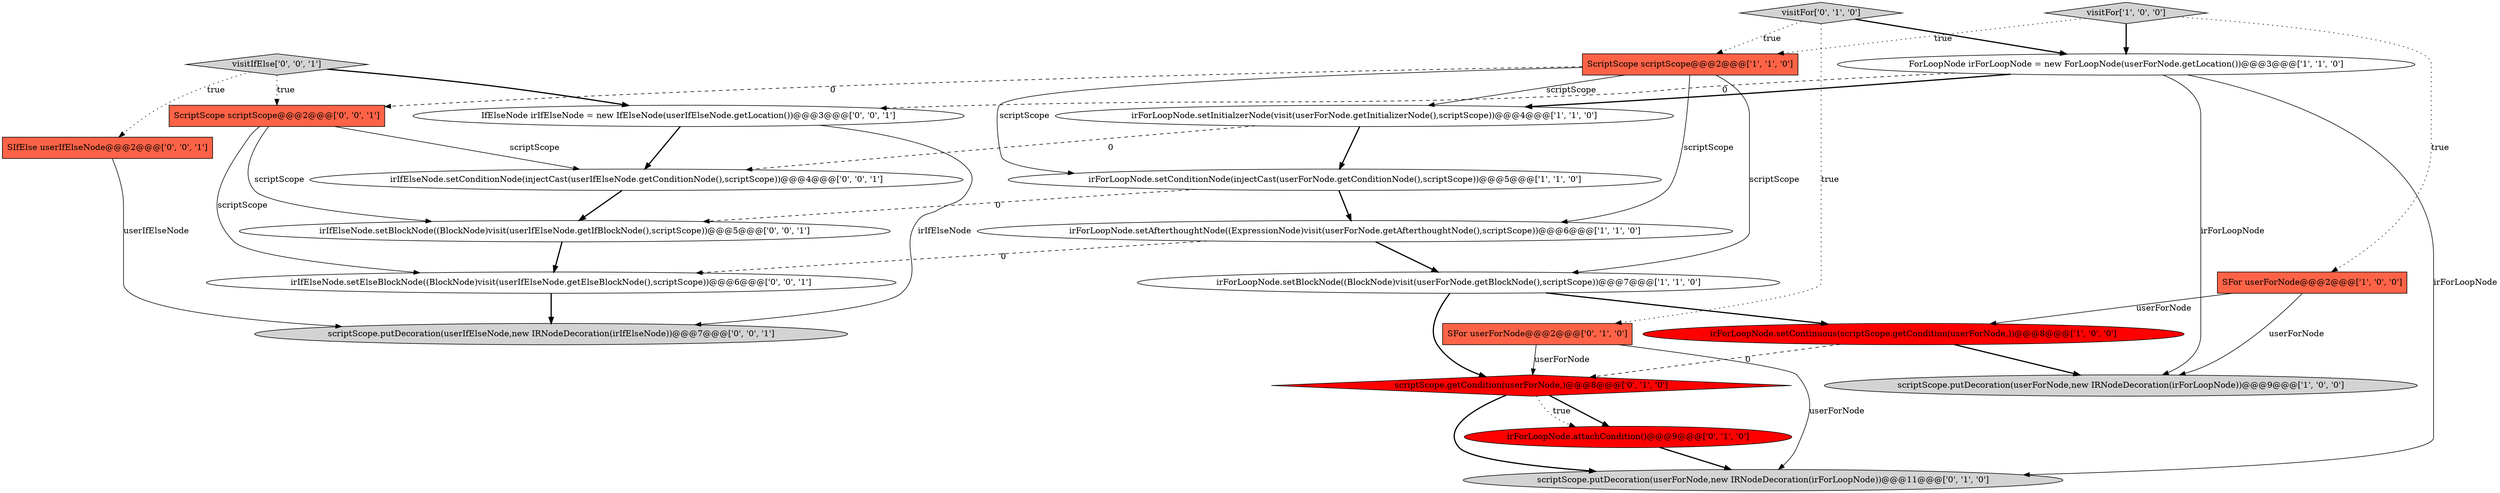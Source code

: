 digraph {
5 [style = filled, label = "irForLoopNode.setContinuous(scriptScope.getCondition(userForNode,))@@@8@@@['1', '0', '0']", fillcolor = red, shape = ellipse image = "AAA1AAABBB1BBB"];
2 [style = filled, label = "scriptScope.putDecoration(userForNode,new IRNodeDecoration(irForLoopNode))@@@9@@@['1', '0', '0']", fillcolor = lightgray, shape = ellipse image = "AAA0AAABBB1BBB"];
9 [style = filled, label = "irForLoopNode.setBlockNode((BlockNode)visit(userForNode.getBlockNode(),scriptScope))@@@7@@@['1', '1', '0']", fillcolor = white, shape = ellipse image = "AAA0AAABBB1BBB"];
17 [style = filled, label = "irIfElseNode.setConditionNode(injectCast(userIfElseNode.getConditionNode(),scriptScope))@@@4@@@['0', '0', '1']", fillcolor = white, shape = ellipse image = "AAA0AAABBB3BBB"];
8 [style = filled, label = "irForLoopNode.setConditionNode(injectCast(userForNode.getConditionNode(),scriptScope))@@@5@@@['1', '1', '0']", fillcolor = white, shape = ellipse image = "AAA0AAABBB1BBB"];
18 [style = filled, label = "visitIfElse['0', '0', '1']", fillcolor = lightgray, shape = diamond image = "AAA0AAABBB3BBB"];
16 [style = filled, label = "SIfElse userIfElseNode@@@2@@@['0', '0', '1']", fillcolor = tomato, shape = box image = "AAA0AAABBB3BBB"];
0 [style = filled, label = "ForLoopNode irForLoopNode = new ForLoopNode(userForNode.getLocation())@@@3@@@['1', '1', '0']", fillcolor = white, shape = ellipse image = "AAA0AAABBB1BBB"];
4 [style = filled, label = "ScriptScope scriptScope@@@2@@@['1', '1', '0']", fillcolor = tomato, shape = box image = "AAA0AAABBB1BBB"];
7 [style = filled, label = "irForLoopNode.setInitialzerNode(visit(userForNode.getInitializerNode(),scriptScope))@@@4@@@['1', '1', '0']", fillcolor = white, shape = ellipse image = "AAA0AAABBB1BBB"];
19 [style = filled, label = "irIfElseNode.setElseBlockNode((BlockNode)visit(userIfElseNode.getElseBlockNode(),scriptScope))@@@6@@@['0', '0', '1']", fillcolor = white, shape = ellipse image = "AAA0AAABBB3BBB"];
14 [style = filled, label = "irForLoopNode.attachCondition()@@@9@@@['0', '1', '0']", fillcolor = red, shape = ellipse image = "AAA1AAABBB2BBB"];
10 [style = filled, label = "scriptScope.getCondition(userForNode,)@@@8@@@['0', '1', '0']", fillcolor = red, shape = diamond image = "AAA1AAABBB2BBB"];
22 [style = filled, label = "scriptScope.putDecoration(userIfElseNode,new IRNodeDecoration(irIfElseNode))@@@7@@@['0', '0', '1']", fillcolor = lightgray, shape = ellipse image = "AAA0AAABBB3BBB"];
20 [style = filled, label = "ScriptScope scriptScope@@@2@@@['0', '0', '1']", fillcolor = tomato, shape = box image = "AAA0AAABBB3BBB"];
1 [style = filled, label = "visitFor['1', '0', '0']", fillcolor = lightgray, shape = diamond image = "AAA0AAABBB1BBB"];
6 [style = filled, label = "irForLoopNode.setAfterthoughtNode((ExpressionNode)visit(userForNode.getAfterthoughtNode(),scriptScope))@@@6@@@['1', '1', '0']", fillcolor = white, shape = ellipse image = "AAA0AAABBB1BBB"];
13 [style = filled, label = "SFor userForNode@@@2@@@['0', '1', '0']", fillcolor = tomato, shape = box image = "AAA0AAABBB2BBB"];
12 [style = filled, label = "visitFor['0', '1', '0']", fillcolor = lightgray, shape = diamond image = "AAA0AAABBB2BBB"];
21 [style = filled, label = "IfElseNode irIfElseNode = new IfElseNode(userIfElseNode.getLocation())@@@3@@@['0', '0', '1']", fillcolor = white, shape = ellipse image = "AAA0AAABBB3BBB"];
3 [style = filled, label = "SFor userForNode@@@2@@@['1', '0', '0']", fillcolor = tomato, shape = box image = "AAA0AAABBB1BBB"];
15 [style = filled, label = "irIfElseNode.setBlockNode((BlockNode)visit(userIfElseNode.getIfBlockNode(),scriptScope))@@@5@@@['0', '0', '1']", fillcolor = white, shape = ellipse image = "AAA0AAABBB3BBB"];
11 [style = filled, label = "scriptScope.putDecoration(userForNode,new IRNodeDecoration(irForLoopNode))@@@11@@@['0', '1', '0']", fillcolor = lightgray, shape = ellipse image = "AAA0AAABBB2BBB"];
4->8 [style = solid, label="scriptScope"];
10->14 [style = bold, label=""];
18->16 [style = dotted, label="true"];
7->17 [style = dashed, label="0"];
4->7 [style = solid, label="scriptScope"];
20->17 [style = solid, label="scriptScope"];
8->15 [style = dashed, label="0"];
20->19 [style = solid, label="scriptScope"];
8->6 [style = bold, label=""];
1->4 [style = dotted, label="true"];
1->0 [style = bold, label=""];
3->5 [style = solid, label="userForNode"];
9->10 [style = bold, label=""];
0->11 [style = solid, label="irForLoopNode"];
18->20 [style = dotted, label="true"];
15->19 [style = bold, label=""];
7->8 [style = bold, label=""];
21->22 [style = solid, label="irIfElseNode"];
12->0 [style = bold, label=""];
13->10 [style = solid, label="userForNode"];
0->7 [style = bold, label=""];
1->3 [style = dotted, label="true"];
10->14 [style = dotted, label="true"];
5->2 [style = bold, label=""];
12->13 [style = dotted, label="true"];
5->10 [style = dashed, label="0"];
4->20 [style = dashed, label="0"];
0->21 [style = dashed, label="0"];
4->6 [style = solid, label="scriptScope"];
6->19 [style = dashed, label="0"];
17->15 [style = bold, label=""];
9->5 [style = bold, label=""];
12->4 [style = dotted, label="true"];
18->21 [style = bold, label=""];
6->9 [style = bold, label=""];
16->22 [style = solid, label="userIfElseNode"];
13->11 [style = solid, label="userForNode"];
14->11 [style = bold, label=""];
21->17 [style = bold, label=""];
19->22 [style = bold, label=""];
20->15 [style = solid, label="scriptScope"];
4->9 [style = solid, label="scriptScope"];
0->2 [style = solid, label="irForLoopNode"];
3->2 [style = solid, label="userForNode"];
10->11 [style = bold, label=""];
}
